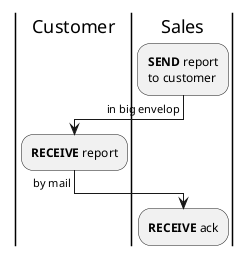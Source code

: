 {
  "sha1": "mi0n65bvmnfl654d0pva45y3wusugv7",
  "insertion": {
    "when": "2024-06-03T18:59:35.291Z",
    "user": "plantuml@gmail.com"
  }
}
@startuml
skinparam arrow {
    MessageAlign right
}

|Customer|
|Sales|
:**SEND** report
to customer;
->in big envelop;
|Customer|
:**RECEIVE** report;
-> by mail;
|Sales|
:**RECEIVE** ack;
@enduml
